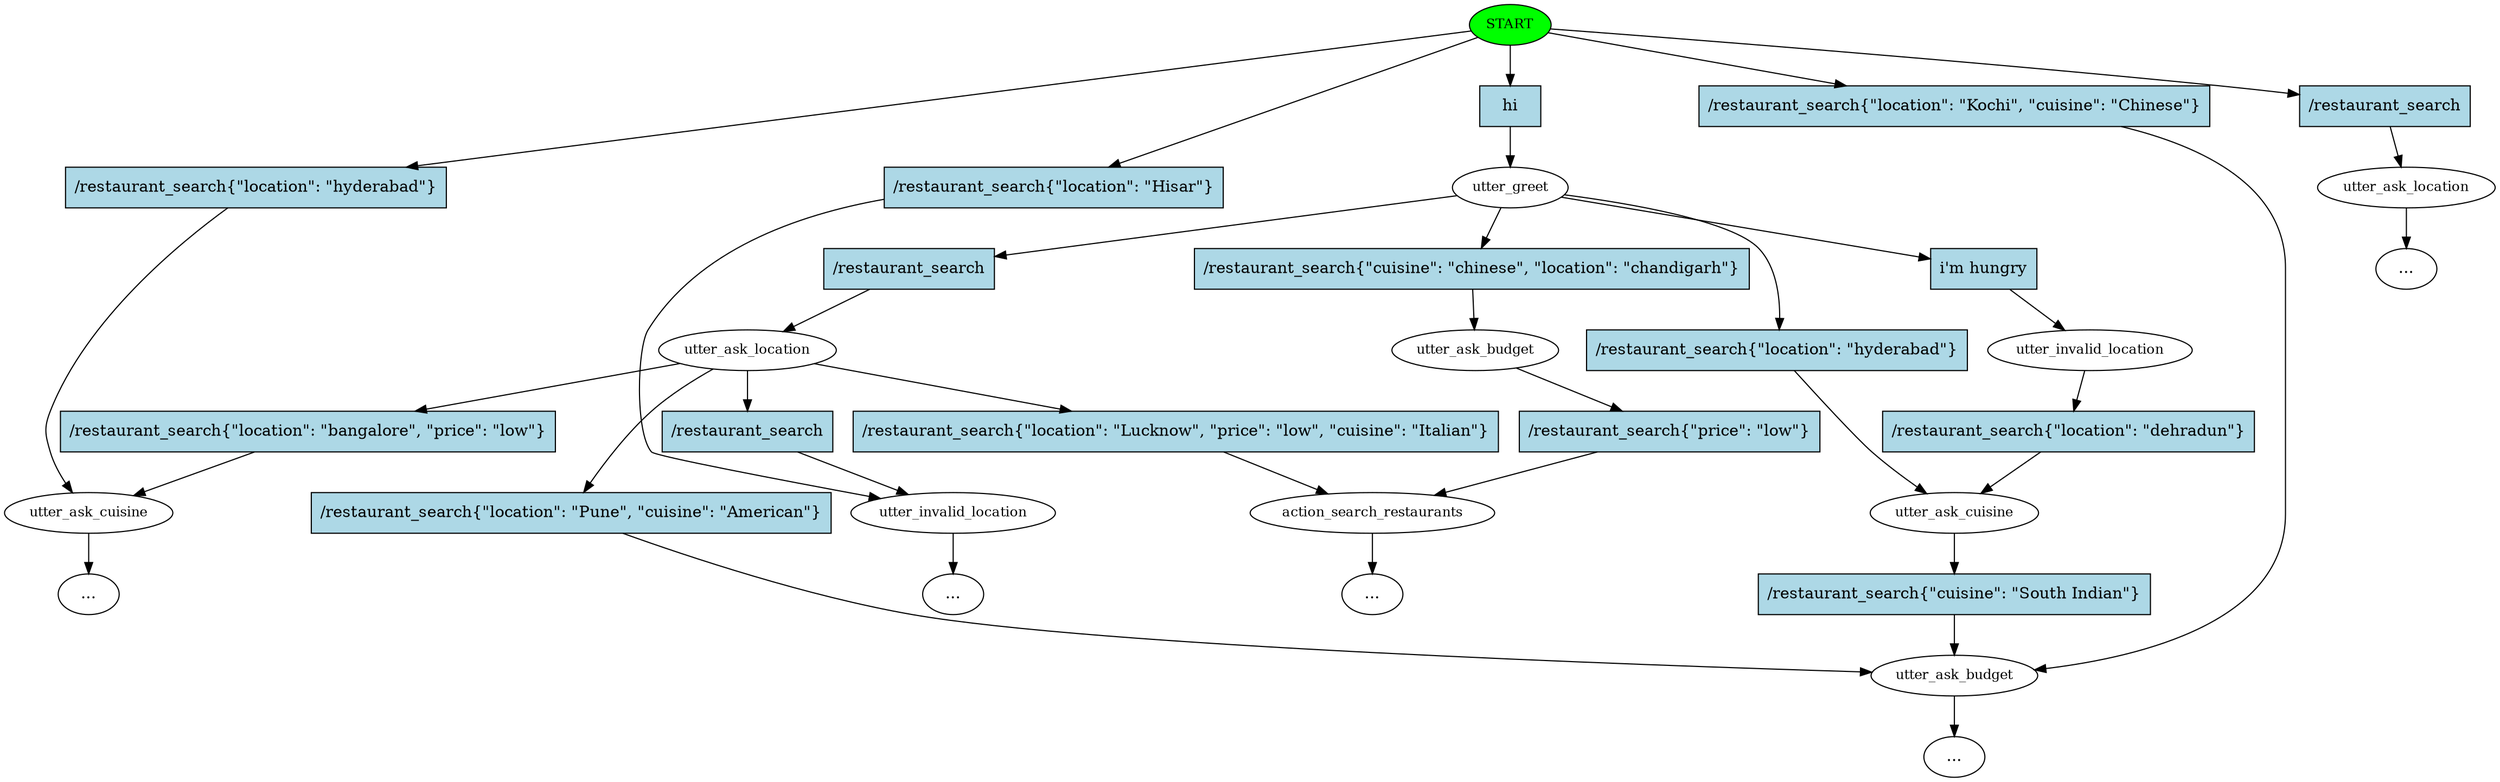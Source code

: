 digraph  {
0 [class="start active", fillcolor=green, fontsize=12, label=START, style=filled];
1 [class=active, fontsize=12, label=utter_greet];
2 [class="", fontsize=12, label=utter_ask_location];
3 [class="", fontsize=12, label=utter_ask_cuisine];
6 [class="", fontsize=12, label=utter_invalid_location];
13 [class="", fontsize=12, label=utter_ask_location];
"-8" [class=ellipsis, label="..."];
18 [class="", fontsize=12, label=utter_ask_cuisine];
19 [class="", fontsize=12, label=utter_ask_budget];
"-14" [class=ellipsis, label="..."];
29 [class="", fontsize=12, label=action_search_restaurants];
31 [class="active dashed", fontsize=12, label=utter_invalid_location];
"-16" [class=ellipsis, label="..."];
38 [class="", fontsize=12, label=utter_ask_budget];
"-18" [class=ellipsis, label="..."];
"-19" [class=ellipsis, label="..."];
45 [class="intent active", fillcolor=lightblue, label=hi, shape=rect, style=filled];
46 [class=intent, fillcolor=lightblue, label="/restaurant_search", shape=rect, style=filled];
47 [class=intent, fillcolor=lightblue, label="/restaurant_search{\"location\": \"hyderabad\"}", shape=rect, style=filled];
48 [class=intent, fillcolor=lightblue, label="/restaurant_search{\"location\": \"Hisar\"}", shape=rect, style=filled];
49 [class=intent, fillcolor=lightblue, label="/restaurant_search{\"location\": \"Kochi\", \"cuisine\": \"Chinese\"}", shape=rect, style=filled];
50 [class=intent, fillcolor=lightblue, label="/restaurant_search", shape=rect, style=filled];
51 [class=intent, fillcolor=lightblue, label="/restaurant_search{\"location\": \"hyderabad\"}", shape=rect, style=filled];
52 [class="intent active", fillcolor=lightblue, label="i'm hungry", shape=rect, style=filled];
53 [class=intent, fillcolor=lightblue, label="/restaurant_search{\"cuisine\": \"chinese\", \"location\": \"chandigarh\"}", shape=rect, style=filled];
54 [class=intent, fillcolor=lightblue, label="/restaurant_search{\"location\": \"bangalore\", \"price\": \"low\"}", shape=rect, style=filled];
55 [class=intent, fillcolor=lightblue, label="/restaurant_search", shape=rect, style=filled];
56 [class=intent, fillcolor=lightblue, label="/restaurant_search{\"location\": \"Lucknow\", \"price\": \"low\", \"cuisine\": \"Italian\"}", shape=rect, style=filled];
57 [class=intent, fillcolor=lightblue, label="/restaurant_search{\"location\": \"Pune\", \"cuisine\": \"American\"}", shape=rect, style=filled];
58 [class=intent, fillcolor=lightblue, label="/restaurant_search{\"cuisine\": \"South Indian\"}", shape=rect, style=filled];
59 [class=intent, fillcolor=lightblue, label="/restaurant_search{\"location\": \"dehradun\"}", shape=rect, style=filled];
60 [class=intent, fillcolor=lightblue, label="/restaurant_search{\"price\": \"low\"}", shape=rect, style=filled];
0 -> 45  [class=active, key=0];
0 -> 46  [class="", key=0];
0 -> 47  [class="", key=0];
0 -> 48  [class="", key=0];
0 -> 49  [class="", key=0];
1 -> 50  [class="", key=0];
1 -> 51  [class="", key=0];
1 -> 52  [class=active, key=0];
1 -> 53  [class="", key=0];
2 -> 54  [class="", key=0];
2 -> 55  [class="", key=0];
2 -> 56  [class="", key=0];
2 -> 57  [class="", key=0];
3 -> "-14"  [class="", key=NONE, label=""];
6 -> "-19"  [class="", key=NONE, label=""];
13 -> "-8"  [class="", key=NONE, label=""];
18 -> 58  [class="", key=0];
19 -> "-16"  [class="", key=NONE, label=""];
29 -> "-18"  [class="", key=NONE, label=""];
31 -> 59  [class="", key=0];
38 -> 60  [class="", key=0];
45 -> 1  [class=active, key=0];
46 -> 13  [class="", key=0];
47 -> 3  [class="", key=0];
48 -> 6  [class="", key=0];
49 -> 19  [class="", key=0];
50 -> 2  [class="", key=0];
51 -> 18  [class="", key=0];
52 -> 31  [class=active, key=0];
53 -> 38  [class="", key=0];
54 -> 3  [class="", key=0];
55 -> 6  [class="", key=0];
56 -> 29  [class="", key=0];
57 -> 19  [class="", key=0];
58 -> 19  [class="", key=0];
59 -> 18  [class="", key=0];
60 -> 29  [class="", key=0];
}
